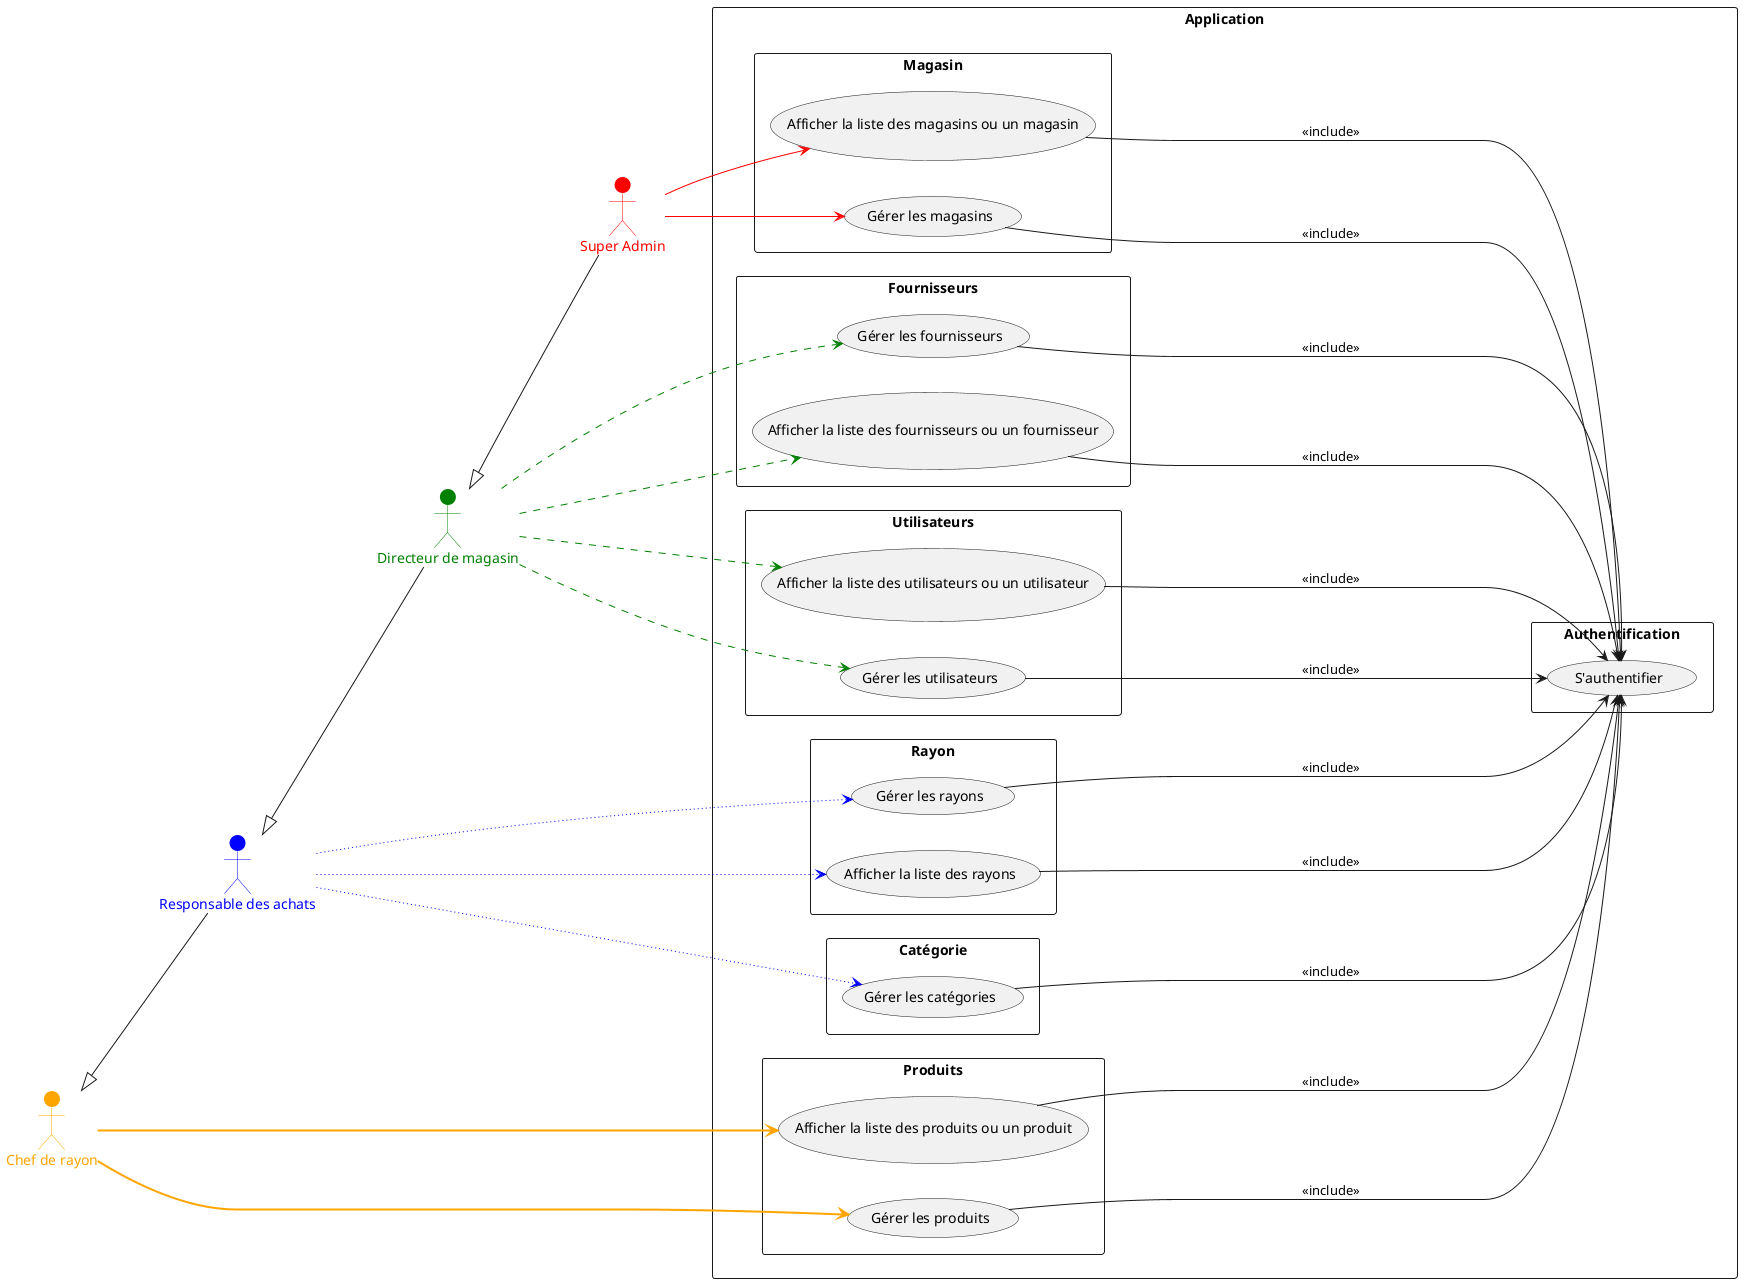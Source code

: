 @startuml use-cases

left to right direction
actor "Super Admin" as sa #red;line:red;text:red
actor "Directeur de magasin" as dr #green;line:green;text:green
actor "Chef de rayon" as cr #orange;line:orange;text:orange
actor "Responsable des achats" as ra #blue;line:blue;text:blue

rectangle "Application" {
    rectangle "Magasin" {
        usecase UC1 as "Afficher la liste des magasins ou un magasin"
        usecase UC2 as "Gérer les magasins"
    }

    rectangle "Produits" {
        usecase UC3 as "Afficher la liste des produits ou un produit"
        usecase UC4 as "Gérer les produits"
    }

    rectangle "Fournisseurs" {
        usecase UC5 as "Afficher la liste des fournisseurs ou un fournisseur"
        usecase UC6 as "Gérer les fournisseurs"
    }

    rectangle "Utilisateurs" {
        usecase UC7 as "Afficher la liste des utilisateurs ou un utilisateur"
        usecase UC8 as "Gérer les utilisateurs"
    }

    rectangle "Rayon" {
        usecase UC9 as "Afficher la liste des rayons"
        usecase UC10 as "Gérer les rayons"
    }

    rectangle "Catégorie" {
        usecase UC11 as "Gérer les catégories"
    }

    rectangle "Authentification" {
        usecase UC12 as "S'authentifier"
    }
}

dr <|-- sa
sa --> UC1 #line:red
sa --> UC2 #line:red

ra <|-- dr
dr --> UC5 #green;line.dashed
dr --> UC6 #green;line.dashed
dr --> UC7 #green;line.dashed
dr --> UC8 #green;line.dashed

cr <|-- ra
ra --> UC9 #blue;line.dotted
ra --> UC10 #blue;line.dotted
ra --> UC11 #blue;line.dotted

cr --> UC3 #orange;line.bold
cr --> UC4 #orange;line.bold

UC1 -------> UC12 : <<include>>
UC2 -------> UC12 : <<include>>
UC5 -------> UC12 : <<include>>
UC6 -------> UC12 : <<include>>
UC7 -------> UC12 : <<include>>
UC8 -------> UC12 : <<include>>
UC9 -------> UC12 : <<include>>
UC10 -------> UC12 : <<include>>
UC11 -------> UC12 : <<include>>
UC3 -------> UC12 : <<include>>
UC4 -------> UC12 : <<include>>

@enduml